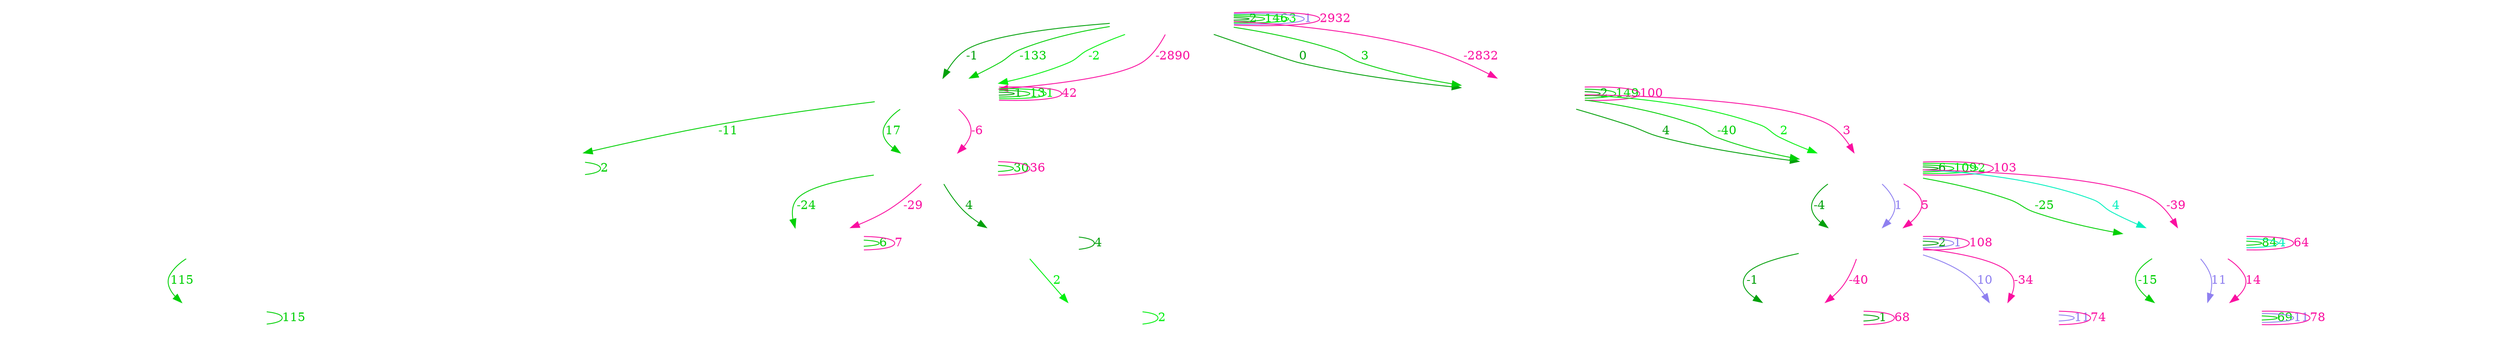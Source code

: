 digraph G{
	1[shape=plaintext, image="../results/visualizeCCAOnPheno/png/1.png",label="",fixedsize=true,width=2,fontcolor="#00A00A"]
	2[shape=plaintext, image="../results/visualizeCCAOnPheno/png/2.png",label="",fixedsize=true,width=2,fontcolor="#00A00A"]
	3[shape=plaintext, image="../results/visualizeCCAOnPheno/png/3.png",label="",fixedsize=true,width=2,fontcolor="#00A00A"]
	4[shape=plaintext, image="../results/visualizeCCAOnPheno/png/4.png",label="",fixedsize=true,width=2,fontcolor="#00A00A"]
	5[shape=plaintext, image="../results/visualizeCCAOnPheno/png/5.png",label="",fixedsize=true,width=2,fontcolor="#00A00A"]
	6[shape=plaintext, image="../results/visualizeCCAOnPheno/png/6.png",label="",fixedsize=true,width=2,fontcolor="#00A00A"]
	7[shape=plaintext, image="../results/visualizeCCAOnPheno/png/7.png",label="",fixedsize=true,width=2,fontcolor="#00A00A"]
	8[shape=plaintext, image="../results/visualizeCCAOnPheno/png/8.png",label="",fixedsize=true,width=2,fontcolor="#00A00A"]
	9[shape=plaintext, image="../results/visualizeCCAOnPheno/png/9.png",label="",fixedsize=true,width=2,fontcolor="#00A00A"]
	10[shape=plaintext, image="../results/visualizeCCAOnPheno/png/10.png",label="",fixedsize=true,width=2,fontcolor="#00A00A"]
	11[shape=plaintext, image="../results/visualizeCCAOnPheno/png/11.png",label="",fixedsize=true,width=2,fontcolor="#00A00A"]
	12[shape=plaintext, image="../results/visualizeCCAOnPheno/png/12.png",label="",fixedsize=true,width=2,fontcolor="#00A00A"]
	13[shape=plaintext, image="../results/visualizeCCAOnPheno/png/13.png",label="",fixedsize=true,width=2,fontcolor="#00A00A"]
	14[shape=plaintext, image="../results/visualizeCCAOnPheno/png/14.png",label="",fixedsize=true,width=2,fontcolor="#00A00A"]
	15[shape=plaintext, image="../results/visualizeCCAOnPheno/png/15.png",label="",fixedsize=true,width=2,fontcolor="#00A00A"]
	16[shape=plaintext, image="../results/visualizeCCAOnPheno/png/16.png",label="",fixedsize=true,width=2,fontcolor="#00A00A"]
	17[shape=plaintext, image="../results/visualizeCCAOnPheno/png/17.png",label="",fixedsize=true,width=2,fontcolor="#00A00A"]
	18[shape=plaintext, image="../results/visualizeCCAOnPheno/png/18.png",label="",fixedsize=true,width=2,fontcolor="#00A00A"]
	19[shape=plaintext, image="../results/visualizeCCAOnPheno/png/19.png",label="",fixedsize=true,width=2,fontcolor="#00A00A"]
	20[shape=plaintext, image="../results/visualizeCCAOnPheno/png/20.png",label="",fixedsize=true,width=2,fontcolor="#00A00A"]
	21[shape=plaintext, image="../results/visualizeCCAOnPheno/png/21.png",label="",fixedsize=true,width=2,fontcolor="#00A00A"]
	22[shape=plaintext, image="../results/visualizeCCAOnPheno/png/22.png",label="",fixedsize=true,width=2,fontcolor="#00A00A"]
	23[shape=plaintext, image="../results/visualizeCCAOnPheno/png/23.png",label="",fixedsize=true,width=2,fontcolor="#00A00A"]
	24[shape=plaintext, image="../results/visualizeCCAOnPheno/png/24.png",label="",fixedsize=true,width=2,fontcolor="#00A00A"]
	25[shape=plaintext, image="../results/visualizeCCAOnPheno/png/25.png",label="",fixedsize=true,width=2,fontcolor="#00A00A"]
	26[shape=plaintext, image="../results/visualizeCCAOnPheno/png/26.png",label="",fixedsize=true,width=2,fontcolor="#00A00A"]
	27[shape=plaintext, image="../results/visualizeCCAOnPheno/png/27.png",label="",fixedsize=true,width=2,fontcolor="#00A00A"]
	28[shape=plaintext, image="../results/visualizeCCAOnPheno/png/28.png",label="",fixedsize=true,width=2,fontcolor="#00A00A"]
	29[shape=plaintext, image="../results/visualizeCCAOnPheno/png/29.png",label="",fixedsize=true,width=2,fontcolor="#00A00A"]
	30[shape=plaintext, image="../results/visualizeCCAOnPheno/png/30.png",label="",fixedsize=true,width=2,fontcolor="#00A00A"]
	31[shape=plaintext, image="../results/visualizeCCAOnPheno/png/31.png",label="",fixedsize=true,width=2,fontcolor="#00A00A"]
	1->1[label="2", color="#00A00A", fontcolor="#00A00A",arrowhead=none]
	1->2[style=invis]
	1->2[label="-1", color="#00A00A", fontcolor="#00A00A"]
	2->2[label="1", color="#00A00A", fontcolor="#00A00A",arrowhead=none]
	1->3[style=invis]
	1->3[label="0", color="#00A00A", fontcolor="#00A00A"]
	3->3[label="2", color="#00A00A", fontcolor="#00A00A",arrowhead=none]
	2->4[style=invis]
	2->5[style=invis]
	3->6[style=invis]
	3->7[style=invis]
	3->7[label="4", color="#00A00A", fontcolor="#00A00A"]
	7->7[label="6", color="#00A00A", fontcolor="#00A00A",arrowhead=none]
	4->8[style=invis]
	4->9[style=invis]
	5->10[style=invis]
	5->11[style=invis]
	5->11[label="4", color="#00A00A", fontcolor="#00A00A"]
	11->11[label="4", color="#00A00A", fontcolor="#00A00A",arrowhead=none]
	6->12[style=invis]
	6->13[style=invis]
	7->14[style=invis]
	7->14[label="-4", color="#00A00A", fontcolor="#00A00A"]
	14->14[label="2", color="#00A00A", fontcolor="#00A00A",arrowhead=none]
	7->15[style=invis]
	8->16[style=invis]
	8->17[style=invis]
	9->18[style=invis]
	9->19[style=invis]
	10->20[style=invis]
	10->21[style=invis]
	11->22[style=invis]
	11->23[style=invis]
	12->24[style=invis]
	12->25[style=invis]
	13->26[style=invis]
	13->27[style=invis]
	14->28[style=invis]
	14->28[label="-1", color="#00A00A", fontcolor="#00A00A"]
	28->28[label="1", color="#00A00A", fontcolor="#00A00A",arrowhead=none]
	14->29[style=invis]
	15->30[style=invis]
	15->31[style=invis]
	1[shape=plaintext, image="../results/visualizeCCAOnPheno/png/1.png",label="",fixedsize=true,width=2,fontcolor="#00D005"]
	2[shape=plaintext, image="../results/visualizeCCAOnPheno/png/2.png",label="",fixedsize=true,width=2,fontcolor="#00D005"]
	3[shape=plaintext, image="../results/visualizeCCAOnPheno/png/3.png",label="",fixedsize=true,width=2,fontcolor="#00D005"]
	4[shape=plaintext, image="../results/visualizeCCAOnPheno/png/4.png",label="",fixedsize=true,width=2,fontcolor="#00D005"]
	5[shape=plaintext, image="../results/visualizeCCAOnPheno/png/5.png",label="",fixedsize=true,width=2,fontcolor="#00D005"]
	6[shape=plaintext, image="../results/visualizeCCAOnPheno/png/6.png",label="",fixedsize=true,width=2,fontcolor="#00D005"]
	7[shape=plaintext, image="../results/visualizeCCAOnPheno/png/7.png",label="",fixedsize=true,width=2,fontcolor="#00D005"]
	8[shape=plaintext, image="../results/visualizeCCAOnPheno/png/8.png",label="",fixedsize=true,width=2,fontcolor="#00D005"]
	9[shape=plaintext, image="../results/visualizeCCAOnPheno/png/9.png",label="",fixedsize=true,width=2,fontcolor="#00D005"]
	10[shape=plaintext, image="../results/visualizeCCAOnPheno/png/10.png",label="",fixedsize=true,width=2,fontcolor="#00D005"]
	11[shape=plaintext, image="../results/visualizeCCAOnPheno/png/11.png",label="",fixedsize=true,width=2,fontcolor="#00D005"]
	12[shape=plaintext, image="../results/visualizeCCAOnPheno/png/12.png",label="",fixedsize=true,width=2,fontcolor="#00D005"]
	13[shape=plaintext, image="../results/visualizeCCAOnPheno/png/13.png",label="",fixedsize=true,width=2,fontcolor="#00D005"]
	14[shape=plaintext, image="../results/visualizeCCAOnPheno/png/14.png",label="",fixedsize=true,width=2,fontcolor="#00D005"]
	15[shape=plaintext, image="../results/visualizeCCAOnPheno/png/15.png",label="",fixedsize=true,width=2,fontcolor="#00D005"]
	16[shape=plaintext, image="../results/visualizeCCAOnPheno/png/16.png",label="",fixedsize=true,width=2,fontcolor="#00D005"]
	17[shape=plaintext, image="../results/visualizeCCAOnPheno/png/17.png",label="",fixedsize=true,width=2,fontcolor="#00D005"]
	18[shape=plaintext, image="../results/visualizeCCAOnPheno/png/18.png",label="",fixedsize=true,width=2,fontcolor="#00D005"]
	19[shape=plaintext, image="../results/visualizeCCAOnPheno/png/19.png",label="",fixedsize=true,width=2,fontcolor="#00D005"]
	20[shape=plaintext, image="../results/visualizeCCAOnPheno/png/20.png",label="",fixedsize=true,width=2,fontcolor="#00D005"]
	21[shape=plaintext, image="../results/visualizeCCAOnPheno/png/21.png",label="",fixedsize=true,width=2,fontcolor="#00D005"]
	22[shape=plaintext, image="../results/visualizeCCAOnPheno/png/22.png",label="",fixedsize=true,width=2,fontcolor="#00D005"]
	23[shape=plaintext, image="../results/visualizeCCAOnPheno/png/23.png",label="",fixedsize=true,width=2,fontcolor="#00D005"]
	24[shape=plaintext, image="../results/visualizeCCAOnPheno/png/24.png",label="",fixedsize=true,width=2,fontcolor="#00D005"]
	25[shape=plaintext, image="../results/visualizeCCAOnPheno/png/25.png",label="",fixedsize=true,width=2,fontcolor="#00D005"]
	26[shape=plaintext, image="../results/visualizeCCAOnPheno/png/26.png",label="",fixedsize=true,width=2,fontcolor="#00D005"]
	27[shape=plaintext, image="../results/visualizeCCAOnPheno/png/27.png",label="",fixedsize=true,width=2,fontcolor="#00D005"]
	28[shape=plaintext, image="../results/visualizeCCAOnPheno/png/28.png",label="",fixedsize=true,width=2,fontcolor="#00D005"]
	29[shape=plaintext, image="../results/visualizeCCAOnPheno/png/29.png",label="",fixedsize=true,width=2,fontcolor="#00D005"]
	30[shape=plaintext, image="../results/visualizeCCAOnPheno/png/30.png",label="",fixedsize=true,width=2,fontcolor="#00D005"]
	31[shape=plaintext, image="../results/visualizeCCAOnPheno/png/31.png",label="",fixedsize=true,width=2,fontcolor="#00D005"]
	1->1[label="146", color="#00D005", fontcolor="#00D005",arrowhead=none]
	1->2[style=invis]
	1->2[label="-133", color="#00D005", fontcolor="#00D005"]
	2->2[label="13", color="#00D005", fontcolor="#00D005",arrowhead=none]
	1->3[style=invis]
	1->3[label="3", color="#00D005", fontcolor="#00D005"]
	3->3[label="149", color="#00D005", fontcolor="#00D005",arrowhead=none]
	2->4[style=invis]
	2->4[label="-11", color="#00D005", fontcolor="#00D005"]
	4->4[label="2", color="#00D005", fontcolor="#00D005",arrowhead=none]
	2->5[style=invis]
	2->5[label="17", color="#00D005", fontcolor="#00D005"]
	5->5[label="30", color="#00D005", fontcolor="#00D005",arrowhead=none]
	3->6[style=invis]
	3->7[style=invis]
	3->7[label="-40", color="#00D005", fontcolor="#00D005"]
	7->7[label="109", color="#00D005", fontcolor="#00D005",arrowhead=none]
	4->8[style=invis]
	4->9[style=invis]
	5->10[style=invis]
	5->10[label="-24", color="#00D005", fontcolor="#00D005"]
	10->10[label="6", color="#00D005", fontcolor="#00D005",arrowhead=none]
	5->11[style=invis]
	6->12[style=invis]
	6->13[style=invis]
	7->14[style=invis]
	7->15[style=invis]
	7->15[label="-25", color="#00D005", fontcolor="#00D005"]
	15->15[label="84", color="#00D005", fontcolor="#00D005",arrowhead=none]
	8->16[style=invis]
	8->17[style=invis]
	8->17[label="115", color="#00D005", fontcolor="#00D005"]
	17->17[label="115", color="#00D005", fontcolor="#00D005",arrowhead=none]
	9->18[style=invis]
	9->19[style=invis]
	10->20[style=invis]
	10->21[style=invis]
	11->22[style=invis]
	11->23[style=invis]
	12->24[style=invis]
	12->25[style=invis]
	13->26[style=invis]
	13->27[style=invis]
	14->28[style=invis]
	14->29[style=invis]
	15->30[style=invis]
	15->30[label="-15", color="#00D005", fontcolor="#00D005"]
	30->30[label="69", color="#00D005", fontcolor="#00D005",arrowhead=none]
	15->31[style=invis]
	1[shape=plaintext, image="../results/visualizeCCAOnPheno/png/1.png",label="",fixedsize=true,width=2,fontcolor="#00F00F"]
	2[shape=plaintext, image="../results/visualizeCCAOnPheno/png/2.png",label="",fixedsize=true,width=2,fontcolor="#00F00F"]
	3[shape=plaintext, image="../results/visualizeCCAOnPheno/png/3.png",label="",fixedsize=true,width=2,fontcolor="#00F00F"]
	4[shape=plaintext, image="../results/visualizeCCAOnPheno/png/4.png",label="",fixedsize=true,width=2,fontcolor="#00F00F"]
	5[shape=plaintext, image="../results/visualizeCCAOnPheno/png/5.png",label="",fixedsize=true,width=2,fontcolor="#00F00F"]
	6[shape=plaintext, image="../results/visualizeCCAOnPheno/png/6.png",label="",fixedsize=true,width=2,fontcolor="#00F00F"]
	7[shape=plaintext, image="../results/visualizeCCAOnPheno/png/7.png",label="",fixedsize=true,width=2,fontcolor="#00F00F"]
	8[shape=plaintext, image="../results/visualizeCCAOnPheno/png/8.png",label="",fixedsize=true,width=2,fontcolor="#00F00F"]
	9[shape=plaintext, image="../results/visualizeCCAOnPheno/png/9.png",label="",fixedsize=true,width=2,fontcolor="#00F00F"]
	10[shape=plaintext, image="../results/visualizeCCAOnPheno/png/10.png",label="",fixedsize=true,width=2,fontcolor="#00F00F"]
	11[shape=plaintext, image="../results/visualizeCCAOnPheno/png/11.png",label="",fixedsize=true,width=2,fontcolor="#00F00F"]
	12[shape=plaintext, image="../results/visualizeCCAOnPheno/png/12.png",label="",fixedsize=true,width=2,fontcolor="#00F00F"]
	13[shape=plaintext, image="../results/visualizeCCAOnPheno/png/13.png",label="",fixedsize=true,width=2,fontcolor="#00F00F"]
	14[shape=plaintext, image="../results/visualizeCCAOnPheno/png/14.png",label="",fixedsize=true,width=2,fontcolor="#00F00F"]
	15[shape=plaintext, image="../results/visualizeCCAOnPheno/png/15.png",label="",fixedsize=true,width=2,fontcolor="#00F00F"]
	16[shape=plaintext, image="../results/visualizeCCAOnPheno/png/16.png",label="",fixedsize=true,width=2,fontcolor="#00F00F"]
	17[shape=plaintext, image="../results/visualizeCCAOnPheno/png/17.png",label="",fixedsize=true,width=2,fontcolor="#00F00F"]
	18[shape=plaintext, image="../results/visualizeCCAOnPheno/png/18.png",label="",fixedsize=true,width=2,fontcolor="#00F00F"]
	19[shape=plaintext, image="../results/visualizeCCAOnPheno/png/19.png",label="",fixedsize=true,width=2,fontcolor="#00F00F"]
	20[shape=plaintext, image="../results/visualizeCCAOnPheno/png/20.png",label="",fixedsize=true,width=2,fontcolor="#00F00F"]
	21[shape=plaintext, image="../results/visualizeCCAOnPheno/png/21.png",label="",fixedsize=true,width=2,fontcolor="#00F00F"]
	22[shape=plaintext, image="../results/visualizeCCAOnPheno/png/22.png",label="",fixedsize=true,width=2,fontcolor="#00F00F"]
	23[shape=plaintext, image="../results/visualizeCCAOnPheno/png/23.png",label="",fixedsize=true,width=2,fontcolor="#00F00F"]
	24[shape=plaintext, image="../results/visualizeCCAOnPheno/png/24.png",label="",fixedsize=true,width=2,fontcolor="#00F00F"]
	25[shape=plaintext, image="../results/visualizeCCAOnPheno/png/25.png",label="",fixedsize=true,width=2,fontcolor="#00F00F"]
	26[shape=plaintext, image="../results/visualizeCCAOnPheno/png/26.png",label="",fixedsize=true,width=2,fontcolor="#00F00F"]
	27[shape=plaintext, image="../results/visualizeCCAOnPheno/png/27.png",label="",fixedsize=true,width=2,fontcolor="#00F00F"]
	28[shape=plaintext, image="../results/visualizeCCAOnPheno/png/28.png",label="",fixedsize=true,width=2,fontcolor="#00F00F"]
	29[shape=plaintext, image="../results/visualizeCCAOnPheno/png/29.png",label="",fixedsize=true,width=2,fontcolor="#00F00F"]
	30[shape=plaintext, image="../results/visualizeCCAOnPheno/png/30.png",label="",fixedsize=true,width=2,fontcolor="#00F00F"]
	31[shape=plaintext, image="../results/visualizeCCAOnPheno/png/31.png",label="",fixedsize=true,width=2,fontcolor="#00F00F"]
	1->1[label="3", color="#00F00F", fontcolor="#00F00F",arrowhead=none]
	1->2[style=invis]
	1->2[label="-2", color="#00F00F", fontcolor="#00F00F"]
	2->2[label="1", color="#00F00F", fontcolor="#00F00F",arrowhead=none]
	1->3[style=invis]
	2->4[style=invis]
	2->5[style=invis]
	3->6[style=invis]
	3->7[style=invis]
	3->7[label="2", color="#00F00F", fontcolor="#00F00F"]
	7->7[label="2", color="#00F00F", fontcolor="#00F00F",arrowhead=none]
	4->8[style=invis]
	4->9[style=invis]
	5->10[style=invis]
	5->11[style=invis]
	6->12[style=invis]
	6->13[style=invis]
	7->14[style=invis]
	7->15[style=invis]
	8->16[style=invis]
	8->17[style=invis]
	9->18[style=invis]
	9->19[style=invis]
	10->20[style=invis]
	10->21[style=invis]
	11->22[style=invis]
	11->23[style=invis]
	11->23[label="2", color="#00F00F", fontcolor="#00F00F"]
	23->23[label="2", color="#00F00F", fontcolor="#00F00F",arrowhead=none]
	12->24[style=invis]
	12->25[style=invis]
	13->26[style=invis]
	13->27[style=invis]
	14->28[style=invis]
	14->29[style=invis]
	15->30[style=invis]
	15->31[style=invis]
	1[shape=plaintext, image="../results/visualizeCCAOnPheno/png/1.png",label="",fixedsize=true,width=2,fontcolor="#02F0BF"]
	2[shape=plaintext, image="../results/visualizeCCAOnPheno/png/2.png",label="",fixedsize=true,width=2,fontcolor="#02F0BF"]
	3[shape=plaintext, image="../results/visualizeCCAOnPheno/png/3.png",label="",fixedsize=true,width=2,fontcolor="#02F0BF"]
	4[shape=plaintext, image="../results/visualizeCCAOnPheno/png/4.png",label="",fixedsize=true,width=2,fontcolor="#02F0BF"]
	5[shape=plaintext, image="../results/visualizeCCAOnPheno/png/5.png",label="",fixedsize=true,width=2,fontcolor="#02F0BF"]
	6[shape=plaintext, image="../results/visualizeCCAOnPheno/png/6.png",label="",fixedsize=true,width=2,fontcolor="#02F0BF"]
	7[shape=plaintext, image="../results/visualizeCCAOnPheno/png/7.png",label="",fixedsize=true,width=2,fontcolor="#02F0BF"]
	8[shape=plaintext, image="../results/visualizeCCAOnPheno/png/8.png",label="",fixedsize=true,width=2,fontcolor="#02F0BF"]
	9[shape=plaintext, image="../results/visualizeCCAOnPheno/png/9.png",label="",fixedsize=true,width=2,fontcolor="#02F0BF"]
	10[shape=plaintext, image="../results/visualizeCCAOnPheno/png/10.png",label="",fixedsize=true,width=2,fontcolor="#02F0BF"]
	11[shape=plaintext, image="../results/visualizeCCAOnPheno/png/11.png",label="",fixedsize=true,width=2,fontcolor="#02F0BF"]
	12[shape=plaintext, image="../results/visualizeCCAOnPheno/png/12.png",label="",fixedsize=true,width=2,fontcolor="#02F0BF"]
	13[shape=plaintext, image="../results/visualizeCCAOnPheno/png/13.png",label="",fixedsize=true,width=2,fontcolor="#02F0BF"]
	14[shape=plaintext, image="../results/visualizeCCAOnPheno/png/14.png",label="",fixedsize=true,width=2,fontcolor="#02F0BF"]
	15[shape=plaintext, image="../results/visualizeCCAOnPheno/png/15.png",label="",fixedsize=true,width=2,fontcolor="#02F0BF"]
	16[shape=plaintext, image="../results/visualizeCCAOnPheno/png/16.png",label="",fixedsize=true,width=2,fontcolor="#02F0BF"]
	17[shape=plaintext, image="../results/visualizeCCAOnPheno/png/17.png",label="",fixedsize=true,width=2,fontcolor="#02F0BF"]
	18[shape=plaintext, image="../results/visualizeCCAOnPheno/png/18.png",label="",fixedsize=true,width=2,fontcolor="#02F0BF"]
	19[shape=plaintext, image="../results/visualizeCCAOnPheno/png/19.png",label="",fixedsize=true,width=2,fontcolor="#02F0BF"]
	20[shape=plaintext, image="../results/visualizeCCAOnPheno/png/20.png",label="",fixedsize=true,width=2,fontcolor="#02F0BF"]
	21[shape=plaintext, image="../results/visualizeCCAOnPheno/png/21.png",label="",fixedsize=true,width=2,fontcolor="#02F0BF"]
	22[shape=plaintext, image="../results/visualizeCCAOnPheno/png/22.png",label="",fixedsize=true,width=2,fontcolor="#02F0BF"]
	23[shape=plaintext, image="../results/visualizeCCAOnPheno/png/23.png",label="",fixedsize=true,width=2,fontcolor="#02F0BF"]
	24[shape=plaintext, image="../results/visualizeCCAOnPheno/png/24.png",label="",fixedsize=true,width=2,fontcolor="#02F0BF"]
	25[shape=plaintext, image="../results/visualizeCCAOnPheno/png/25.png",label="",fixedsize=true,width=2,fontcolor="#02F0BF"]
	26[shape=plaintext, image="../results/visualizeCCAOnPheno/png/26.png",label="",fixedsize=true,width=2,fontcolor="#02F0BF"]
	27[shape=plaintext, image="../results/visualizeCCAOnPheno/png/27.png",label="",fixedsize=true,width=2,fontcolor="#02F0BF"]
	28[shape=plaintext, image="../results/visualizeCCAOnPheno/png/28.png",label="",fixedsize=true,width=2,fontcolor="#02F0BF"]
	29[shape=plaintext, image="../results/visualizeCCAOnPheno/png/29.png",label="",fixedsize=true,width=2,fontcolor="#02F0BF"]
	30[shape=plaintext, image="../results/visualizeCCAOnPheno/png/30.png",label="",fixedsize=true,width=2,fontcolor="#02F0BF"]
	31[shape=plaintext, image="../results/visualizeCCAOnPheno/png/31.png",label="",fixedsize=true,width=2,fontcolor="#02F0BF"]
	1->2[style=invis]
	1->3[style=invis]
	2->4[style=invis]
	2->5[style=invis]
	3->6[style=invis]
	3->7[style=invis]
	4->8[style=invis]
	4->9[style=invis]
	5->10[style=invis]
	5->11[style=invis]
	6->12[style=invis]
	6->13[style=invis]
	7->14[style=invis]
	7->15[style=invis]
	7->15[label="4", color="#02F0BF", fontcolor="#02F0BF"]
	15->15[label="4", color="#02F0BF", fontcolor="#02F0BF",arrowhead=none]
	8->16[style=invis]
	8->17[style=invis]
	9->18[style=invis]
	9->19[style=invis]
	10->20[style=invis]
	10->21[style=invis]
	11->22[style=invis]
	11->23[style=invis]
	12->24[style=invis]
	12->25[style=invis]
	13->26[style=invis]
	13->27[style=invis]
	14->28[style=invis]
	14->29[style=invis]
	15->30[style=invis]
	15->31[style=invis]
	1[shape=plaintext, image="../results/visualizeCCAOnPheno/png/1.png",label="",fixedsize=true,width=2,fontcolor="#8F80F0"]
	2[shape=plaintext, image="../results/visualizeCCAOnPheno/png/2.png",label="",fixedsize=true,width=2,fontcolor="#8F80F0"]
	3[shape=plaintext, image="../results/visualizeCCAOnPheno/png/3.png",label="",fixedsize=true,width=2,fontcolor="#8F80F0"]
	4[shape=plaintext, image="../results/visualizeCCAOnPheno/png/4.png",label="",fixedsize=true,width=2,fontcolor="#8F80F0"]
	5[shape=plaintext, image="../results/visualizeCCAOnPheno/png/5.png",label="",fixedsize=true,width=2,fontcolor="#8F80F0"]
	6[shape=plaintext, image="../results/visualizeCCAOnPheno/png/6.png",label="",fixedsize=true,width=2,fontcolor="#8F80F0"]
	7[shape=plaintext, image="../results/visualizeCCAOnPheno/png/7.png",label="",fixedsize=true,width=2,fontcolor="#8F80F0"]
	8[shape=plaintext, image="../results/visualizeCCAOnPheno/png/8.png",label="",fixedsize=true,width=2,fontcolor="#8F80F0"]
	9[shape=plaintext, image="../results/visualizeCCAOnPheno/png/9.png",label="",fixedsize=true,width=2,fontcolor="#8F80F0"]
	10[shape=plaintext, image="../results/visualizeCCAOnPheno/png/10.png",label="",fixedsize=true,width=2,fontcolor="#8F80F0"]
	11[shape=plaintext, image="../results/visualizeCCAOnPheno/png/11.png",label="",fixedsize=true,width=2,fontcolor="#8F80F0"]
	12[shape=plaintext, image="../results/visualizeCCAOnPheno/png/12.png",label="",fixedsize=true,width=2,fontcolor="#8F80F0"]
	13[shape=plaintext, image="../results/visualizeCCAOnPheno/png/13.png",label="",fixedsize=true,width=2,fontcolor="#8F80F0"]
	14[shape=plaintext, image="../results/visualizeCCAOnPheno/png/14.png",label="",fixedsize=true,width=2,fontcolor="#8F80F0"]
	15[shape=plaintext, image="../results/visualizeCCAOnPheno/png/15.png",label="",fixedsize=true,width=2,fontcolor="#8F80F0"]
	16[shape=plaintext, image="../results/visualizeCCAOnPheno/png/16.png",label="",fixedsize=true,width=2,fontcolor="#8F80F0"]
	17[shape=plaintext, image="../results/visualizeCCAOnPheno/png/17.png",label="",fixedsize=true,width=2,fontcolor="#8F80F0"]
	18[shape=plaintext, image="../results/visualizeCCAOnPheno/png/18.png",label="",fixedsize=true,width=2,fontcolor="#8F80F0"]
	19[shape=plaintext, image="../results/visualizeCCAOnPheno/png/19.png",label="",fixedsize=true,width=2,fontcolor="#8F80F0"]
	20[shape=plaintext, image="../results/visualizeCCAOnPheno/png/20.png",label="",fixedsize=true,width=2,fontcolor="#8F80F0"]
	21[shape=plaintext, image="../results/visualizeCCAOnPheno/png/21.png",label="",fixedsize=true,width=2,fontcolor="#8F80F0"]
	22[shape=plaintext, image="../results/visualizeCCAOnPheno/png/22.png",label="",fixedsize=true,width=2,fontcolor="#8F80F0"]
	23[shape=plaintext, image="../results/visualizeCCAOnPheno/png/23.png",label="",fixedsize=true,width=2,fontcolor="#8F80F0"]
	24[shape=plaintext, image="../results/visualizeCCAOnPheno/png/24.png",label="",fixedsize=true,width=2,fontcolor="#8F80F0"]
	25[shape=plaintext, image="../results/visualizeCCAOnPheno/png/25.png",label="",fixedsize=true,width=2,fontcolor="#8F80F0"]
	26[shape=plaintext, image="../results/visualizeCCAOnPheno/png/26.png",label="",fixedsize=true,width=2,fontcolor="#8F80F0"]
	27[shape=plaintext, image="../results/visualizeCCAOnPheno/png/27.png",label="",fixedsize=true,width=2,fontcolor="#8F80F0"]
	28[shape=plaintext, image="../results/visualizeCCAOnPheno/png/28.png",label="",fixedsize=true,width=2,fontcolor="#8F80F0"]
	29[shape=plaintext, image="../results/visualizeCCAOnPheno/png/29.png",label="",fixedsize=true,width=2,fontcolor="#8F80F0"]
	30[shape=plaintext, image="../results/visualizeCCAOnPheno/png/30.png",label="",fixedsize=true,width=2,fontcolor="#8F80F0"]
	31[shape=plaintext, image="../results/visualizeCCAOnPheno/png/31.png",label="",fixedsize=true,width=2,fontcolor="#8F80F0"]
	1->1[label="1", color="#8F80F0", fontcolor="#8F80F0",arrowhead=none]
	1->2[style=invis]
	1->3[style=invis]
	2->4[style=invis]
	2->5[style=invis]
	3->6[style=invis]
	3->7[style=invis]
	4->8[style=invis]
	4->9[style=invis]
	5->10[style=invis]
	5->11[style=invis]
	6->12[style=invis]
	6->13[style=invis]
	7->14[style=invis]
	7->14[label="1", color="#8F80F0", fontcolor="#8F80F0"]
	14->14[label="1", color="#8F80F0", fontcolor="#8F80F0",arrowhead=none]
	7->15[style=invis]
	8->16[style=invis]
	8->17[style=invis]
	9->18[style=invis]
	9->19[style=invis]
	10->20[style=invis]
	10->21[style=invis]
	11->22[style=invis]
	11->23[style=invis]
	12->24[style=invis]
	12->25[style=invis]
	13->26[style=invis]
	13->27[style=invis]
	14->28[style=invis]
	14->29[style=invis]
	14->29[label="10", color="#8F80F0", fontcolor="#8F80F0"]
	29->29[label="11", color="#8F80F0", fontcolor="#8F80F0",arrowhead=none]
	15->30[style=invis]
	15->30[label="11", color="#8F80F0", fontcolor="#8F80F0"]
	30->30[label="11", color="#8F80F0", fontcolor="#8F80F0",arrowhead=none]
	15->31[style=invis]
	1[shape=plaintext, image="../results/visualizeCCAOnPheno/png/1.png",label="",fixedsize=true,width=2,fontcolor="#FA0FA0"]
	2[shape=plaintext, image="../results/visualizeCCAOnPheno/png/2.png",label="",fixedsize=true,width=2,fontcolor="#FA0FA0"]
	3[shape=plaintext, image="../results/visualizeCCAOnPheno/png/3.png",label="",fixedsize=true,width=2,fontcolor="#FA0FA0"]
	4[shape=plaintext, image="../results/visualizeCCAOnPheno/png/4.png",label="",fixedsize=true,width=2,fontcolor="#FA0FA0"]
	5[shape=plaintext, image="../results/visualizeCCAOnPheno/png/5.png",label="",fixedsize=true,width=2,fontcolor="#FA0FA0"]
	6[shape=plaintext, image="../results/visualizeCCAOnPheno/png/6.png",label="",fixedsize=true,width=2,fontcolor="#FA0FA0"]
	7[shape=plaintext, image="../results/visualizeCCAOnPheno/png/7.png",label="",fixedsize=true,width=2,fontcolor="#FA0FA0"]
	8[shape=plaintext, image="../results/visualizeCCAOnPheno/png/8.png",label="",fixedsize=true,width=2,fontcolor="#FA0FA0"]
	9[shape=plaintext, image="../results/visualizeCCAOnPheno/png/9.png",label="",fixedsize=true,width=2,fontcolor="#FA0FA0"]
	10[shape=plaintext, image="../results/visualizeCCAOnPheno/png/10.png",label="",fixedsize=true,width=2,fontcolor="#FA0FA0"]
	11[shape=plaintext, image="../results/visualizeCCAOnPheno/png/11.png",label="",fixedsize=true,width=2,fontcolor="#FA0FA0"]
	12[shape=plaintext, image="../results/visualizeCCAOnPheno/png/12.png",label="",fixedsize=true,width=2,fontcolor="#FA0FA0"]
	13[shape=plaintext, image="../results/visualizeCCAOnPheno/png/13.png",label="",fixedsize=true,width=2,fontcolor="#FA0FA0"]
	14[shape=plaintext, image="../results/visualizeCCAOnPheno/png/14.png",label="",fixedsize=true,width=2,fontcolor="#FA0FA0"]
	15[shape=plaintext, image="../results/visualizeCCAOnPheno/png/15.png",label="",fixedsize=true,width=2,fontcolor="#FA0FA0"]
	16[shape=plaintext, image="../results/visualizeCCAOnPheno/png/16.png",label="",fixedsize=true,width=2,fontcolor="#FA0FA0"]
	17[shape=plaintext, image="../results/visualizeCCAOnPheno/png/17.png",label="",fixedsize=true,width=2,fontcolor="#FA0FA0"]
	18[shape=plaintext, image="../results/visualizeCCAOnPheno/png/18.png",label="",fixedsize=true,width=2,fontcolor="#FA0FA0"]
	19[shape=plaintext, image="../results/visualizeCCAOnPheno/png/19.png",label="",fixedsize=true,width=2,fontcolor="#FA0FA0"]
	20[shape=plaintext, image="../results/visualizeCCAOnPheno/png/20.png",label="",fixedsize=true,width=2,fontcolor="#FA0FA0"]
	21[shape=plaintext, image="../results/visualizeCCAOnPheno/png/21.png",label="",fixedsize=true,width=2,fontcolor="#FA0FA0"]
	22[shape=plaintext, image="../results/visualizeCCAOnPheno/png/22.png",label="",fixedsize=true,width=2,fontcolor="#FA0FA0"]
	23[shape=plaintext, image="../results/visualizeCCAOnPheno/png/23.png",label="",fixedsize=true,width=2,fontcolor="#FA0FA0"]
	24[shape=plaintext, image="../results/visualizeCCAOnPheno/png/24.png",label="",fixedsize=true,width=2,fontcolor="#FA0FA0"]
	25[shape=plaintext, image="../results/visualizeCCAOnPheno/png/25.png",label="",fixedsize=true,width=2,fontcolor="#FA0FA0"]
	26[shape=plaintext, image="../results/visualizeCCAOnPheno/png/26.png",label="",fixedsize=true,width=2,fontcolor="#FA0FA0"]
	27[shape=plaintext, image="../results/visualizeCCAOnPheno/png/27.png",label="",fixedsize=true,width=2,fontcolor="#FA0FA0"]
	28[shape=plaintext, image="../results/visualizeCCAOnPheno/png/28.png",label="",fixedsize=true,width=2,fontcolor="#FA0FA0"]
	29[shape=plaintext, image="../results/visualizeCCAOnPheno/png/29.png",label="",fixedsize=true,width=2,fontcolor="#FA0FA0"]
	30[shape=plaintext, image="../results/visualizeCCAOnPheno/png/30.png",label="",fixedsize=true,width=2,fontcolor="#FA0FA0"]
	31[shape=plaintext, image="../results/visualizeCCAOnPheno/png/31.png",label="",fixedsize=true,width=2,fontcolor="#FA0FA0"]
	1->1[label="2932", color="#FA0FA0", fontcolor="#FA0FA0",arrowhead=none]
	1->2[style=invis]
	1->2[label="-2890", color="#FA0FA0", fontcolor="#FA0FA0"]
	2->2[label="42", color="#FA0FA0", fontcolor="#FA0FA0",arrowhead=none]
	1->3[style=invis]
	1->3[label="-2832", color="#FA0FA0", fontcolor="#FA0FA0"]
	3->3[label="100", color="#FA0FA0", fontcolor="#FA0FA0",arrowhead=none]
	2->4[style=invis]
	2->5[style=invis]
	2->5[label="-6", color="#FA0FA0", fontcolor="#FA0FA0"]
	5->5[label="36", color="#FA0FA0", fontcolor="#FA0FA0",arrowhead=none]
	3->6[style=invis]
	3->7[style=invis]
	3->7[label="3", color="#FA0FA0", fontcolor="#FA0FA0"]
	7->7[label="103", color="#FA0FA0", fontcolor="#FA0FA0",arrowhead=none]
	4->8[style=invis]
	4->9[style=invis]
	5->10[style=invis]
	5->10[label="-29", color="#FA0FA0", fontcolor="#FA0FA0"]
	10->10[label="7", color="#FA0FA0", fontcolor="#FA0FA0",arrowhead=none]
	5->11[style=invis]
	6->12[style=invis]
	6->13[style=invis]
	7->14[style=invis]
	7->14[label="5", color="#FA0FA0", fontcolor="#FA0FA0"]
	14->14[label="108", color="#FA0FA0", fontcolor="#FA0FA0",arrowhead=none]
	7->15[style=invis]
	7->15[label="-39", color="#FA0FA0", fontcolor="#FA0FA0"]
	15->15[label="64", color="#FA0FA0", fontcolor="#FA0FA0",arrowhead=none]
	8->16[style=invis]
	8->17[style=invis]
	9->18[style=invis]
	9->19[style=invis]
	10->20[style=invis]
	10->21[style=invis]
	11->22[style=invis]
	11->23[style=invis]
	12->24[style=invis]
	12->25[style=invis]
	13->26[style=invis]
	13->27[style=invis]
	14->28[style=invis]
	14->28[label="-40", color="#FA0FA0", fontcolor="#FA0FA0"]
	28->28[label="68", color="#FA0FA0", fontcolor="#FA0FA0",arrowhead=none]
	14->29[style=invis]
	14->29[label="-34", color="#FA0FA0", fontcolor="#FA0FA0"]
	29->29[label="74", color="#FA0FA0", fontcolor="#FA0FA0",arrowhead=none]
	15->30[style=invis]
	15->30[label="14", color="#FA0FA0", fontcolor="#FA0FA0"]
	30->30[label="78", color="#FA0FA0", fontcolor="#FA0FA0",arrowhead=none]
	15->31[style=invis]
}
